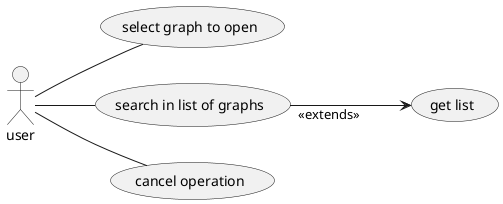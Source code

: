 @startuml
left to right direction

:user: -- (select graph to open)
:user: -- (search in list of graphs)
:user: -- (cancel operation)
(search in list of graphs) "<<extends>>" ---> (get list)
@enduml